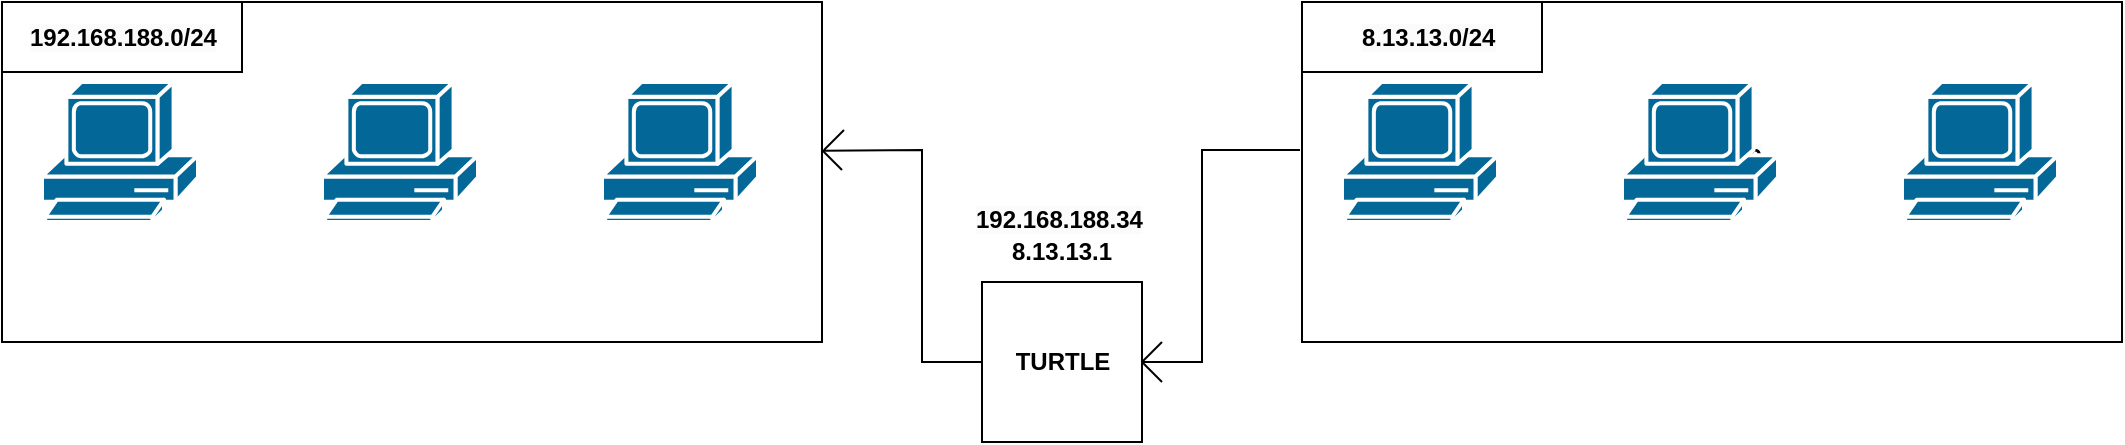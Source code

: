 <mxfile version="21.8.2" type="device">
  <diagram name="Pagina-1" id="VMd9zIR5v_E3JSTBtSTk">
    <mxGraphModel dx="1702" dy="445" grid="1" gridSize="10" guides="1" tooltips="1" connect="1" arrows="1" fold="1" page="1" pageScale="1" pageWidth="827" pageHeight="1169" math="0" shadow="0">
      <root>
        <mxCell id="0" />
        <mxCell id="1" parent="0" />
        <mxCell id="-yCym-bt9uruvA2rh7P5-18" value="" style="whiteSpace=wrap;html=1;" vertex="1" parent="1">
          <mxGeometry x="-170" y="90" width="120" height="35" as="geometry" />
        </mxCell>
        <mxCell id="-yCym-bt9uruvA2rh7P5-1" value="" style="whiteSpace=wrap;html=1;aspect=fixed;" vertex="1" parent="1">
          <mxGeometry x="320" y="230" width="80" height="80" as="geometry" />
        </mxCell>
        <mxCell id="-yCym-bt9uruvA2rh7P5-2" value="&lt;b&gt;TURTLE&lt;/b&gt;" style="text;html=1;align=center;verticalAlign=middle;resizable=0;points=[];autosize=1;strokeColor=none;fillColor=none;" vertex="1" parent="1">
          <mxGeometry x="325" y="255" width="70" height="30" as="geometry" />
        </mxCell>
        <mxCell id="-yCym-bt9uruvA2rh7P5-3" value="" style="whiteSpace=wrap;html=1;aspect=fixed;" vertex="1" parent="1">
          <mxGeometry x="320" y="230" width="80" height="80" as="geometry" />
        </mxCell>
        <mxCell id="-yCym-bt9uruvA2rh7P5-4" value="&lt;b&gt;TURTLE&lt;/b&gt;" style="text;html=1;align=center;verticalAlign=middle;resizable=0;points=[];autosize=1;strokeColor=none;fillColor=none;" vertex="1" parent="1">
          <mxGeometry x="325" y="255" width="70" height="30" as="geometry" />
        </mxCell>
        <mxCell id="-yCym-bt9uruvA2rh7P5-12" value="&lt;br&gt;" style="whiteSpace=wrap;html=1;fillColor=none;" vertex="1" parent="1">
          <mxGeometry x="-170" y="90" width="410" height="170" as="geometry" />
        </mxCell>
        <mxCell id="-yCym-bt9uruvA2rh7P5-14" value="" style="shape=mxgraph.cisco.computers_and_peripherals.pc;sketch=0;html=1;pointerEvents=1;dashed=0;fillColor=#036897;strokeColor=#ffffff;strokeWidth=2;verticalLabelPosition=bottom;verticalAlign=top;align=center;outlineConnect=0;" vertex="1" parent="1">
          <mxGeometry x="-150" y="130" width="78" height="70" as="geometry" />
        </mxCell>
        <mxCell id="-yCym-bt9uruvA2rh7P5-15" value="" style="shape=mxgraph.cisco.computers_and_peripherals.pc;sketch=0;html=1;pointerEvents=1;dashed=0;fillColor=#036897;strokeColor=#ffffff;strokeWidth=2;verticalLabelPosition=bottom;verticalAlign=top;align=center;outlineConnect=0;" vertex="1" parent="1">
          <mxGeometry x="130" y="130" width="78" height="70" as="geometry" />
        </mxCell>
        <mxCell id="-yCym-bt9uruvA2rh7P5-16" value="" style="shape=mxgraph.cisco.computers_and_peripherals.pc;sketch=0;html=1;pointerEvents=1;dashed=0;fillColor=#036897;strokeColor=#ffffff;strokeWidth=2;verticalLabelPosition=bottom;verticalAlign=top;align=center;outlineConnect=0;" vertex="1" parent="1">
          <mxGeometry x="-10" y="130" width="78" height="70" as="geometry" />
        </mxCell>
        <mxCell id="-yCym-bt9uruvA2rh7P5-20" value="" style="whiteSpace=wrap;html=1;" vertex="1" parent="1">
          <mxGeometry x="480" y="90" width="120" height="35" as="geometry" />
        </mxCell>
        <mxCell id="-yCym-bt9uruvA2rh7P5-21" value="&#xa;&lt;b style=&quot;border-color: var(--border-color); color: rgb(0, 0, 0); font-family: Helvetica; font-size: 12px; font-style: normal; font-variant-ligatures: normal; font-variant-caps: normal; letter-spacing: normal; orphans: 2; text-indent: 0px; text-transform: none; widows: 2; word-spacing: 0px; -webkit-text-stroke-width: 0px; text-decoration-thickness: initial; text-decoration-style: initial; text-decoration-color: initial; text-align: center; background-color: rgb(251, 251, 251);&quot;&gt;8.13.13.0&lt;/b&gt;&#xa;&#xa;" style="whiteSpace=wrap;html=1;fillColor=none;" vertex="1" parent="1">
          <mxGeometry x="480" y="90" width="410" height="170" as="geometry" />
        </mxCell>
        <mxCell id="-yCym-bt9uruvA2rh7P5-22" value="" style="shape=mxgraph.cisco.computers_and_peripherals.pc;sketch=0;html=1;pointerEvents=1;dashed=0;fillColor=#036897;strokeColor=#ffffff;strokeWidth=2;verticalLabelPosition=bottom;verticalAlign=top;align=center;outlineConnect=0;" vertex="1" parent="1">
          <mxGeometry x="500" y="130" width="78" height="70" as="geometry" />
        </mxCell>
        <mxCell id="-yCym-bt9uruvA2rh7P5-23" value="" style="shape=mxgraph.cisco.computers_and_peripherals.pc;sketch=0;html=1;pointerEvents=1;dashed=0;fillColor=#036897;strokeColor=#ffffff;strokeWidth=2;verticalLabelPosition=bottom;verticalAlign=top;align=center;outlineConnect=0;" vertex="1" parent="1">
          <mxGeometry x="780" y="130" width="78" height="70" as="geometry" />
        </mxCell>
        <mxCell id="-yCym-bt9uruvA2rh7P5-24" value="" style="shape=mxgraph.cisco.computers_and_peripherals.pc;sketch=0;html=1;pointerEvents=1;dashed=0;fillColor=#036897;strokeColor=#ffffff;strokeWidth=2;verticalLabelPosition=bottom;verticalAlign=top;align=center;outlineConnect=0;" vertex="1" parent="1">
          <mxGeometry x="640" y="130" width="78" height="70" as="geometry" />
        </mxCell>
        <mxCell id="-yCym-bt9uruvA2rh7P5-27" value="" style="endArrow=none;html=1;rounded=0;entryX=0;entryY=0.5;entryDx=0;entryDy=0;" edge="1" parent="1" target="-yCym-bt9uruvA2rh7P5-3">
          <mxGeometry width="50" height="50" relative="1" as="geometry">
            <mxPoint x="240" y="164.38" as="sourcePoint" />
            <mxPoint x="390" y="164.38" as="targetPoint" />
            <Array as="points">
              <mxPoint x="290" y="164" />
              <mxPoint x="290" y="270" />
            </Array>
          </mxGeometry>
        </mxCell>
        <mxCell id="-yCym-bt9uruvA2rh7P5-29" value="" style="endArrow=none;html=1;rounded=0;exitX=1;exitY=0.5;exitDx=0;exitDy=0;" edge="1" parent="1" source="-yCym-bt9uruvA2rh7P5-3">
          <mxGeometry width="50" height="50" relative="1" as="geometry">
            <mxPoint x="429" y="164" as="sourcePoint" />
            <mxPoint x="479" y="164" as="targetPoint" />
            <Array as="points">
              <mxPoint x="430" y="270" />
              <mxPoint x="430" y="164" />
            </Array>
          </mxGeometry>
        </mxCell>
        <mxCell id="-yCym-bt9uruvA2rh7P5-30" value="&lt;b style=&quot;border-color: var(--border-color); color: rgb(0, 0, 0); font-family: Helvetica; font-size: 12px; font-style: normal; font-variant-ligatures: normal; font-variant-caps: normal; letter-spacing: normal; orphans: 2; text-indent: 0px; text-transform: none; widows: 2; word-spacing: 0px; -webkit-text-stroke-width: 0px; text-decoration-thickness: initial; text-decoration-style: initial; text-decoration-color: initial; text-align: center; background-color: rgb(251, 251, 251);&quot;&gt;192.168.188.0/24&lt;/b&gt;" style="text;whiteSpace=wrap;html=1;" vertex="1" parent="1">
          <mxGeometry x="-158" y="94" width="110" height="40" as="geometry" />
        </mxCell>
        <mxCell id="-yCym-bt9uruvA2rh7P5-31" value="&lt;b style=&quot;border-color: var(--border-color); color: rgb(0, 0, 0); font-family: Helvetica; font-size: 12px; font-style: normal; font-variant-ligatures: normal; font-variant-caps: normal; letter-spacing: normal; orphans: 2; text-indent: 0px; text-transform: none; widows: 2; word-spacing: 0px; -webkit-text-stroke-width: 0px; text-decoration-thickness: initial; text-decoration-style: initial; text-decoration-color: initial; text-align: center; background-color: rgb(251, 251, 251);&quot;&gt;8.13.13.0/24&lt;/b&gt;" style="text;whiteSpace=wrap;html=1;" vertex="1" parent="1">
          <mxGeometry x="508" y="94" width="80" height="40" as="geometry" />
        </mxCell>
        <mxCell id="-yCym-bt9uruvA2rh7P5-32" value="&lt;b style=&quot;border-color: var(--border-color); text-align: center;&quot;&gt;8.13.13.1&lt;/b&gt;" style="text;whiteSpace=wrap;html=1;" vertex="1" parent="1">
          <mxGeometry x="333" y="201" width="80" height="40" as="geometry" />
        </mxCell>
        <mxCell id="-yCym-bt9uruvA2rh7P5-33" value="" style="endArrow=none;html=1;rounded=0;" edge="1" parent="1">
          <mxGeometry width="50" height="50" relative="1" as="geometry">
            <mxPoint x="241" y="164" as="sourcePoint" />
            <mxPoint x="251" y="154" as="targetPoint" />
          </mxGeometry>
        </mxCell>
        <mxCell id="-yCym-bt9uruvA2rh7P5-34" value="" style="endArrow=none;html=1;rounded=0;endSize=6;jumpSize=6;startSize=6;" edge="1" parent="1">
          <mxGeometry width="50" height="50" relative="1" as="geometry">
            <mxPoint x="240" y="164" as="sourcePoint" />
            <mxPoint x="250" y="174" as="targetPoint" />
          </mxGeometry>
        </mxCell>
        <mxCell id="-yCym-bt9uruvA2rh7P5-35" value="" style="endArrow=none;html=1;rounded=0;endSize=6;jumpSize=6;startSize=6;" edge="1" parent="1">
          <mxGeometry width="50" height="50" relative="1" as="geometry">
            <mxPoint x="400" y="270" as="sourcePoint" />
            <mxPoint x="410" y="280" as="targetPoint" />
          </mxGeometry>
        </mxCell>
        <mxCell id="-yCym-bt9uruvA2rh7P5-36" value="" style="endArrow=none;html=1;rounded=0;" edge="1" parent="1">
          <mxGeometry width="50" height="50" relative="1" as="geometry">
            <mxPoint x="400" y="270" as="sourcePoint" />
            <mxPoint x="410" y="260" as="targetPoint" />
          </mxGeometry>
        </mxCell>
        <mxCell id="-yCym-bt9uruvA2rh7P5-37" value="&lt;b style=&quot;border-color: var(--border-color); color: rgb(0, 0, 0); font-family: Helvetica; font-size: 12px; font-style: normal; font-variant-ligatures: normal; font-variant-caps: normal; letter-spacing: normal; orphans: 2; text-indent: 0px; text-transform: none; widows: 2; word-spacing: 0px; -webkit-text-stroke-width: 0px; text-decoration-thickness: initial; text-decoration-style: initial; text-decoration-color: initial; text-align: center; background-color: rgb(251, 251, 251);&quot;&gt;192.168.188.34&lt;/b&gt;" style="text;whiteSpace=wrap;html=1;" vertex="1" parent="1">
          <mxGeometry x="315" y="185" width="80" height="40" as="geometry" />
        </mxCell>
      </root>
    </mxGraphModel>
  </diagram>
</mxfile>
